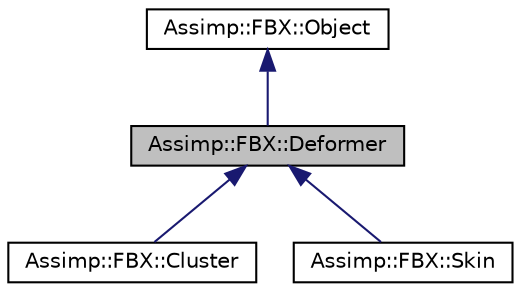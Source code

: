 digraph "Assimp::FBX::Deformer"
{
  edge [fontname="Helvetica",fontsize="10",labelfontname="Helvetica",labelfontsize="10"];
  node [fontname="Helvetica",fontsize="10",shape=record];
  Node1 [label="Assimp::FBX::Deformer",height=0.2,width=0.4,color="black", fillcolor="grey75", style="filled", fontcolor="black"];
  Node2 -> Node1 [dir="back",color="midnightblue",fontsize="10",style="solid"];
  Node2 [label="Assimp::FBX::Object",height=0.2,width=0.4,color="black", fillcolor="white", style="filled",URL="$class_assimp_1_1_f_b_x_1_1_object.html"];
  Node1 -> Node3 [dir="back",color="midnightblue",fontsize="10",style="solid"];
  Node3 [label="Assimp::FBX::Cluster",height=0.2,width=0.4,color="black", fillcolor="white", style="filled",URL="$class_assimp_1_1_f_b_x_1_1_cluster.html"];
  Node1 -> Node4 [dir="back",color="midnightblue",fontsize="10",style="solid"];
  Node4 [label="Assimp::FBX::Skin",height=0.2,width=0.4,color="black", fillcolor="white", style="filled",URL="$class_assimp_1_1_f_b_x_1_1_skin.html"];
}

